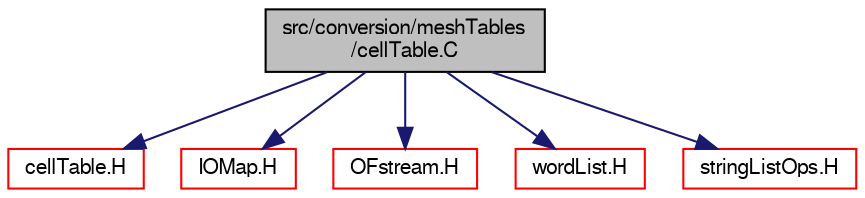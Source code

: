 digraph "src/conversion/meshTables/cellTable.C"
{
  bgcolor="transparent";
  edge [fontname="FreeSans",fontsize="10",labelfontname="FreeSans",labelfontsize="10"];
  node [fontname="FreeSans",fontsize="10",shape=record];
  Node0 [label="src/conversion/meshTables\l/cellTable.C",height=0.2,width=0.4,color="black", fillcolor="grey75", style="filled", fontcolor="black"];
  Node0 -> Node1 [color="midnightblue",fontsize="10",style="solid",fontname="FreeSans"];
  Node1 [label="cellTable.H",height=0.2,width=0.4,color="red",URL="$a00215.html"];
  Node0 -> Node221 [color="midnightblue",fontsize="10",style="solid",fontname="FreeSans"];
  Node221 [label="IOMap.H",height=0.2,width=0.4,color="red",URL="$a09044.html"];
  Node0 -> Node222 [color="midnightblue",fontsize="10",style="solid",fontname="FreeSans"];
  Node222 [label="OFstream.H",height=0.2,width=0.4,color="red",URL="$a09065.html"];
  Node0 -> Node69 [color="midnightblue",fontsize="10",style="solid",fontname="FreeSans"];
  Node69 [label="wordList.H",height=0.2,width=0.4,color="red",URL="$a12623.html"];
  Node0 -> Node224 [color="midnightblue",fontsize="10",style="solid",fontname="FreeSans"];
  Node224 [label="stringListOps.H",height=0.2,width=0.4,color="red",URL="$a12617.html",tooltip="Operations on lists of strings. "];
}
